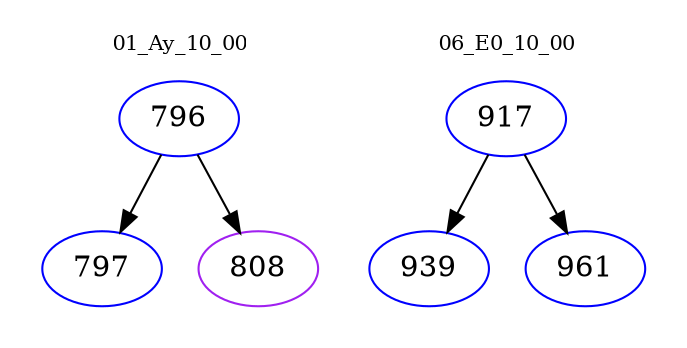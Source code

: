 digraph{
subgraph cluster_0 {
color = white
label = "01_Ay_10_00";
fontsize=10;
T0_796 [label="796", color="blue"]
T0_796 -> T0_797 [color="black"]
T0_797 [label="797", color="blue"]
T0_796 -> T0_808 [color="black"]
T0_808 [label="808", color="purple"]
}
subgraph cluster_1 {
color = white
label = "06_E0_10_00";
fontsize=10;
T1_917 [label="917", color="blue"]
T1_917 -> T1_939 [color="black"]
T1_939 [label="939", color="blue"]
T1_917 -> T1_961 [color="black"]
T1_961 [label="961", color="blue"]
}
}
